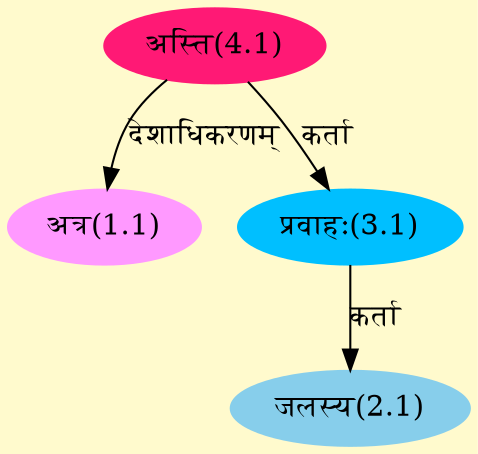 digraph G{
rankdir=BT;
 compound=true;
 bgcolor="lemonchiffon1";
Node1_1 [style=filled, color="#FF99FF" label = "अत्र(1.1)"]
Node4_1 [style=filled, color="#FF1975" label = "अस्ति(4.1)"]
Node2_1 [style=filled, color="#87CEEB" label = "जलस्य(2.1)"]
Node3_1 [style=filled, color="#00BFFF" label = "प्रवाहः(3.1)"]
/* Start of Relations section */

Node1_1 -> Node4_1 [  label="देशाधिकरणम्"  dir="back" ]
Node2_1 -> Node3_1 [  label="कर्ता"  dir="back" ]
Node3_1 -> Node4_1 [  label="कर्ता"  dir="back" ]
}
